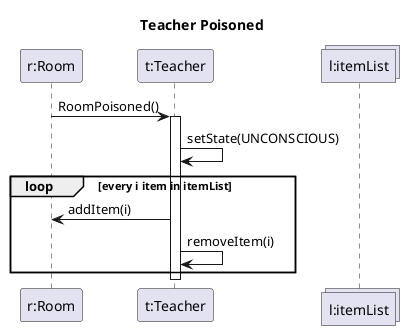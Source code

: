 @startuml teacher_poisoned

title Teacher Poisoned
participant "r:Room" as r
participant "t:Teacher" as t
collections "l:itemList" as il

r -> t : RoomPoisoned()
activate t
    t -> t : setState(UNCONSCIOUS)
    loop every i item in itemList
        t -> r : addItem(i)
        t -> t: removeItem(i)
    end
deactivate t
@enduml